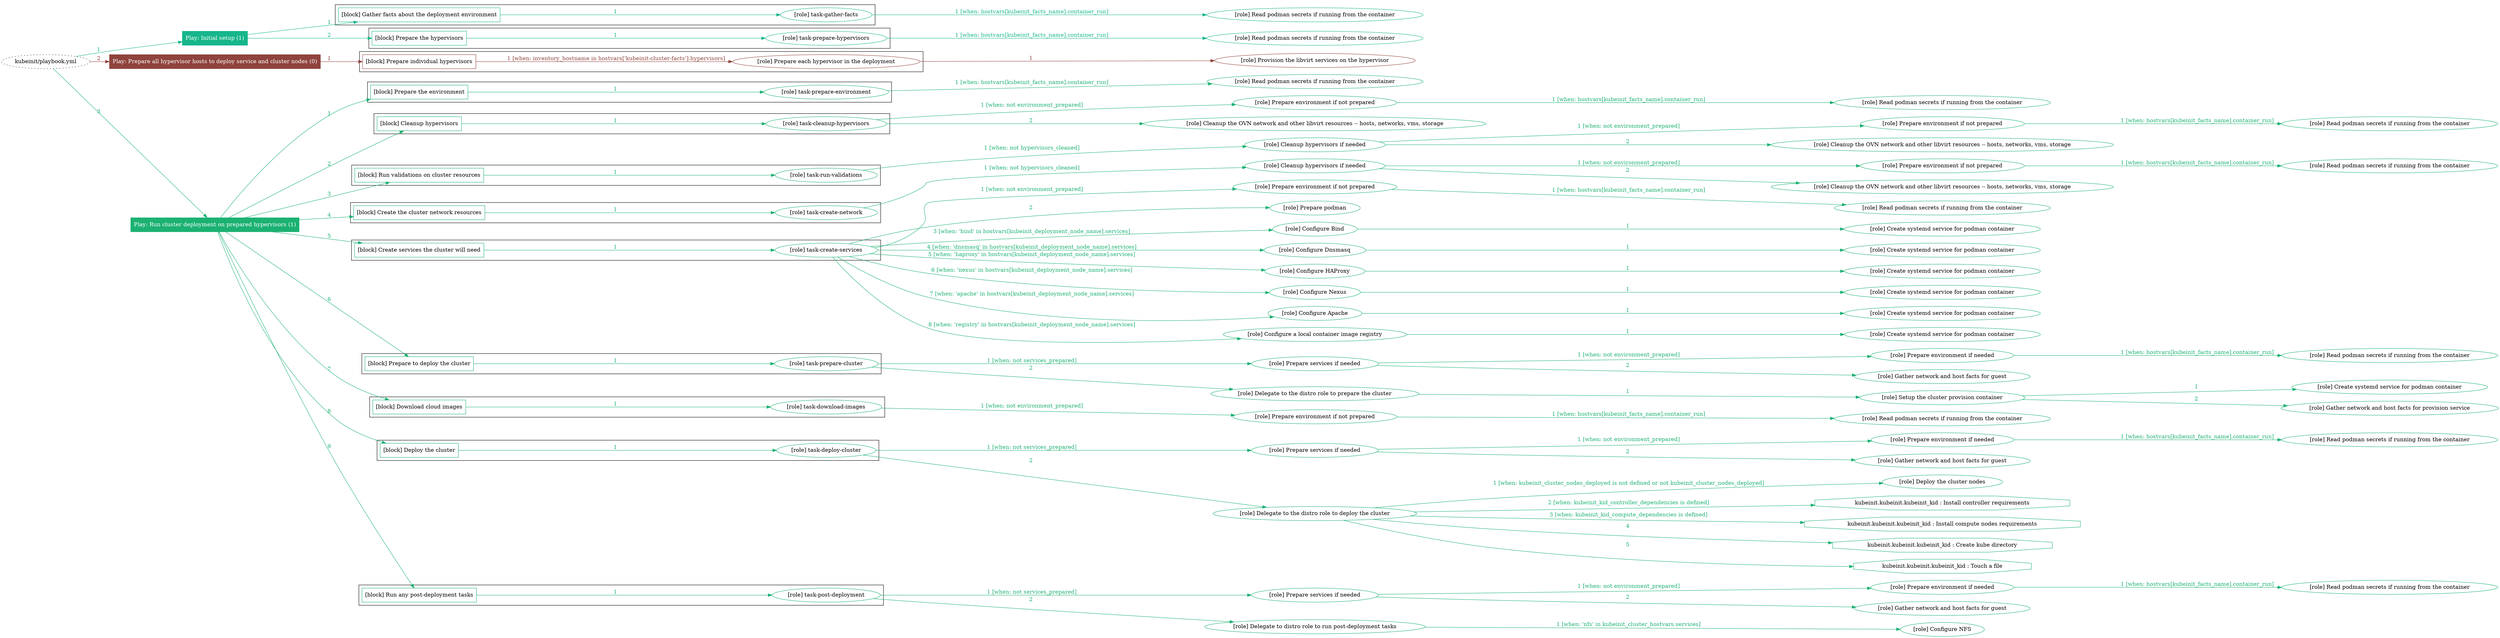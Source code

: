 digraph {
	graph [concentrate=true ordering=in rankdir=LR ratio=fill]
	edge [esep=5 sep=10]
	"kubeinit/playbook.yml" [id=root_node style=dotted]
	play_b2dc2f00 [label="Play: Initial setup (1)" color="#16b68a" fontcolor="#ffffff" id=play_b2dc2f00 shape=box style=filled tooltip=localhost]
	"kubeinit/playbook.yml" -> play_b2dc2f00 [label="1 " color="#16b68a" fontcolor="#16b68a" id=edge_ae2e0631 labeltooltip="1 " tooltip="1 "]
	subgraph "Read podman secrets if running from the container" {
		role_23769f5d [label="[role] Read podman secrets if running from the container" color="#16b68a" id=role_23769f5d tooltip="Read podman secrets if running from the container"]
	}
	subgraph "task-gather-facts" {
		role_fcb0ddf7 [label="[role] task-gather-facts" color="#16b68a" id=role_fcb0ddf7 tooltip="task-gather-facts"]
		role_fcb0ddf7 -> role_23769f5d [label="1 [when: hostvars[kubeinit_facts_name].container_run]" color="#16b68a" fontcolor="#16b68a" id=edge_629bc948 labeltooltip="1 [when: hostvars[kubeinit_facts_name].container_run]" tooltip="1 [when: hostvars[kubeinit_facts_name].container_run]"]
	}
	subgraph "Read podman secrets if running from the container" {
		role_01f9ccd1 [label="[role] Read podman secrets if running from the container" color="#16b68a" id=role_01f9ccd1 tooltip="Read podman secrets if running from the container"]
	}
	subgraph "task-prepare-hypervisors" {
		role_d532a8a9 [label="[role] task-prepare-hypervisors" color="#16b68a" id=role_d532a8a9 tooltip="task-prepare-hypervisors"]
		role_d532a8a9 -> role_01f9ccd1 [label="1 [when: hostvars[kubeinit_facts_name].container_run]" color="#16b68a" fontcolor="#16b68a" id=edge_57a9b134 labeltooltip="1 [when: hostvars[kubeinit_facts_name].container_run]" tooltip="1 [when: hostvars[kubeinit_facts_name].container_run]"]
	}
	subgraph "Play: Initial setup (1)" {
		play_b2dc2f00 -> block_96e8b144 [label=1 color="#16b68a" fontcolor="#16b68a" id=edge_a339e653 labeltooltip=1 tooltip=1]
		subgraph cluster_block_96e8b144 {
			block_96e8b144 [label="[block] Gather facts about the deployment environment" color="#16b68a" id=block_96e8b144 labeltooltip="Gather facts about the deployment environment" shape=box tooltip="Gather facts about the deployment environment"]
			block_96e8b144 -> role_fcb0ddf7 [label="1 " color="#16b68a" fontcolor="#16b68a" id=edge_9059def3 labeltooltip="1 " tooltip="1 "]
		}
		play_b2dc2f00 -> block_fc82bd63 [label=2 color="#16b68a" fontcolor="#16b68a" id=edge_5963de3c labeltooltip=2 tooltip=2]
		subgraph cluster_block_fc82bd63 {
			block_fc82bd63 [label="[block] Prepare the hypervisors" color="#16b68a" id=block_fc82bd63 labeltooltip="Prepare the hypervisors" shape=box tooltip="Prepare the hypervisors"]
			block_fc82bd63 -> role_d532a8a9 [label="1 " color="#16b68a" fontcolor="#16b68a" id=edge_8099e6a9 labeltooltip="1 " tooltip="1 "]
		}
	}
	play_84833018 [label="Play: Prepare all hypervisor hosts to deploy service and cluster nodes (0)" color="#8f433d" fontcolor="#ffffff" id=play_84833018 shape=box style=filled tooltip="Play: Prepare all hypervisor hosts to deploy service and cluster nodes (0)"]
	"kubeinit/playbook.yml" -> play_84833018 [label="2 " color="#8f433d" fontcolor="#8f433d" id=edge_4343f357 labeltooltip="2 " tooltip="2 "]
	subgraph "Provision the libvirt services on the hypervisor" {
		role_b67a4761 [label="[role] Provision the libvirt services on the hypervisor" color="#8f433d" id=role_b67a4761 tooltip="Provision the libvirt services on the hypervisor"]
	}
	subgraph "Prepare each hypervisor in the deployment" {
		role_ddf169e4 [label="[role] Prepare each hypervisor in the deployment" color="#8f433d" id=role_ddf169e4 tooltip="Prepare each hypervisor in the deployment"]
		role_ddf169e4 -> role_b67a4761 [label="1 " color="#8f433d" fontcolor="#8f433d" id=edge_27afbf69 labeltooltip="1 " tooltip="1 "]
	}
	subgraph "Play: Prepare all hypervisor hosts to deploy service and cluster nodes (0)" {
		play_84833018 -> block_acebc8e0 [label=1 color="#8f433d" fontcolor="#8f433d" id=edge_341c54c3 labeltooltip=1 tooltip=1]
		subgraph cluster_block_acebc8e0 {
			block_acebc8e0 [label="[block] Prepare individual hypervisors" color="#8f433d" id=block_acebc8e0 labeltooltip="Prepare individual hypervisors" shape=box tooltip="Prepare individual hypervisors"]
			block_acebc8e0 -> role_ddf169e4 [label="1 [when: inventory_hostname in hostvars['kubeinit-cluster-facts'].hypervisors]" color="#8f433d" fontcolor="#8f433d" id=edge_9de8d873 labeltooltip="1 [when: inventory_hostname in hostvars['kubeinit-cluster-facts'].hypervisors]" tooltip="1 [when: inventory_hostname in hostvars['kubeinit-cluster-facts'].hypervisors]"]
		}
	}
	play_faa0834d [label="Play: Run cluster deployment on prepared hypervisors (1)" color="#1bb172" fontcolor="#ffffff" id=play_faa0834d shape=box style=filled tooltip=localhost]
	"kubeinit/playbook.yml" -> play_faa0834d [label="3 " color="#1bb172" fontcolor="#1bb172" id=edge_d48c9e12 labeltooltip="3 " tooltip="3 "]
	subgraph "Read podman secrets if running from the container" {
		role_d6dcbfda [label="[role] Read podman secrets if running from the container" color="#1bb172" id=role_d6dcbfda tooltip="Read podman secrets if running from the container"]
	}
	subgraph "task-prepare-environment" {
		role_714c01e5 [label="[role] task-prepare-environment" color="#1bb172" id=role_714c01e5 tooltip="task-prepare-environment"]
		role_714c01e5 -> role_d6dcbfda [label="1 [when: hostvars[kubeinit_facts_name].container_run]" color="#1bb172" fontcolor="#1bb172" id=edge_34ae07f7 labeltooltip="1 [when: hostvars[kubeinit_facts_name].container_run]" tooltip="1 [when: hostvars[kubeinit_facts_name].container_run]"]
	}
	subgraph "Read podman secrets if running from the container" {
		role_8077b3b0 [label="[role] Read podman secrets if running from the container" color="#1bb172" id=role_8077b3b0 tooltip="Read podman secrets if running from the container"]
	}
	subgraph "Prepare environment if not prepared" {
		role_6a53c871 [label="[role] Prepare environment if not prepared" color="#1bb172" id=role_6a53c871 tooltip="Prepare environment if not prepared"]
		role_6a53c871 -> role_8077b3b0 [label="1 [when: hostvars[kubeinit_facts_name].container_run]" color="#1bb172" fontcolor="#1bb172" id=edge_6f192127 labeltooltip="1 [when: hostvars[kubeinit_facts_name].container_run]" tooltip="1 [when: hostvars[kubeinit_facts_name].container_run]"]
	}
	subgraph "Cleanup the OVN network and other libvirt resources -- hosts, networks, vms, storage" {
		role_a13d5452 [label="[role] Cleanup the OVN network and other libvirt resources -- hosts, networks, vms, storage" color="#1bb172" id=role_a13d5452 tooltip="Cleanup the OVN network and other libvirt resources -- hosts, networks, vms, storage"]
	}
	subgraph "task-cleanup-hypervisors" {
		role_c2fa724c [label="[role] task-cleanup-hypervisors" color="#1bb172" id=role_c2fa724c tooltip="task-cleanup-hypervisors"]
		role_c2fa724c -> role_6a53c871 [label="1 [when: not environment_prepared]" color="#1bb172" fontcolor="#1bb172" id=edge_4b2d35b0 labeltooltip="1 [when: not environment_prepared]" tooltip="1 [when: not environment_prepared]"]
		role_c2fa724c -> role_a13d5452 [label="2 " color="#1bb172" fontcolor="#1bb172" id=edge_0b3bf99d labeltooltip="2 " tooltip="2 "]
	}
	subgraph "Read podman secrets if running from the container" {
		role_f3438efb [label="[role] Read podman secrets if running from the container" color="#1bb172" id=role_f3438efb tooltip="Read podman secrets if running from the container"]
	}
	subgraph "Prepare environment if not prepared" {
		role_242c6b86 [label="[role] Prepare environment if not prepared" color="#1bb172" id=role_242c6b86 tooltip="Prepare environment if not prepared"]
		role_242c6b86 -> role_f3438efb [label="1 [when: hostvars[kubeinit_facts_name].container_run]" color="#1bb172" fontcolor="#1bb172" id=edge_330497d0 labeltooltip="1 [when: hostvars[kubeinit_facts_name].container_run]" tooltip="1 [when: hostvars[kubeinit_facts_name].container_run]"]
	}
	subgraph "Cleanup the OVN network and other libvirt resources -- hosts, networks, vms, storage" {
		role_a96da228 [label="[role] Cleanup the OVN network and other libvirt resources -- hosts, networks, vms, storage" color="#1bb172" id=role_a96da228 tooltip="Cleanup the OVN network and other libvirt resources -- hosts, networks, vms, storage"]
	}
	subgraph "Cleanup hypervisors if needed" {
		role_c7a3ad7b [label="[role] Cleanup hypervisors if needed" color="#1bb172" id=role_c7a3ad7b tooltip="Cleanup hypervisors if needed"]
		role_c7a3ad7b -> role_242c6b86 [label="1 [when: not environment_prepared]" color="#1bb172" fontcolor="#1bb172" id=edge_14c05975 labeltooltip="1 [when: not environment_prepared]" tooltip="1 [when: not environment_prepared]"]
		role_c7a3ad7b -> role_a96da228 [label="2 " color="#1bb172" fontcolor="#1bb172" id=edge_328445c3 labeltooltip="2 " tooltip="2 "]
	}
	subgraph "task-run-validations" {
		role_a1c9cf12 [label="[role] task-run-validations" color="#1bb172" id=role_a1c9cf12 tooltip="task-run-validations"]
		role_a1c9cf12 -> role_c7a3ad7b [label="1 [when: not hypervisors_cleaned]" color="#1bb172" fontcolor="#1bb172" id=edge_679f36cc labeltooltip="1 [when: not hypervisors_cleaned]" tooltip="1 [when: not hypervisors_cleaned]"]
	}
	subgraph "Read podman secrets if running from the container" {
		role_86cc377b [label="[role] Read podman secrets if running from the container" color="#1bb172" id=role_86cc377b tooltip="Read podman secrets if running from the container"]
	}
	subgraph "Prepare environment if not prepared" {
		role_99f8507b [label="[role] Prepare environment if not prepared" color="#1bb172" id=role_99f8507b tooltip="Prepare environment if not prepared"]
		role_99f8507b -> role_86cc377b [label="1 [when: hostvars[kubeinit_facts_name].container_run]" color="#1bb172" fontcolor="#1bb172" id=edge_f521bfce labeltooltip="1 [when: hostvars[kubeinit_facts_name].container_run]" tooltip="1 [when: hostvars[kubeinit_facts_name].container_run]"]
	}
	subgraph "Cleanup the OVN network and other libvirt resources -- hosts, networks, vms, storage" {
		role_f8e5208f [label="[role] Cleanup the OVN network and other libvirt resources -- hosts, networks, vms, storage" color="#1bb172" id=role_f8e5208f tooltip="Cleanup the OVN network and other libvirt resources -- hosts, networks, vms, storage"]
	}
	subgraph "Cleanup hypervisors if needed" {
		role_ec73fc58 [label="[role] Cleanup hypervisors if needed" color="#1bb172" id=role_ec73fc58 tooltip="Cleanup hypervisors if needed"]
		role_ec73fc58 -> role_99f8507b [label="1 [when: not environment_prepared]" color="#1bb172" fontcolor="#1bb172" id=edge_4ae29fa6 labeltooltip="1 [when: not environment_prepared]" tooltip="1 [when: not environment_prepared]"]
		role_ec73fc58 -> role_f8e5208f [label="2 " color="#1bb172" fontcolor="#1bb172" id=edge_431057c7 labeltooltip="2 " tooltip="2 "]
	}
	subgraph "task-create-network" {
		role_1adaad56 [label="[role] task-create-network" color="#1bb172" id=role_1adaad56 tooltip="task-create-network"]
		role_1adaad56 -> role_ec73fc58 [label="1 [when: not hypervisors_cleaned]" color="#1bb172" fontcolor="#1bb172" id=edge_dc68ad7d labeltooltip="1 [when: not hypervisors_cleaned]" tooltip="1 [when: not hypervisors_cleaned]"]
	}
	subgraph "Read podman secrets if running from the container" {
		role_24c66778 [label="[role] Read podman secrets if running from the container" color="#1bb172" id=role_24c66778 tooltip="Read podman secrets if running from the container"]
	}
	subgraph "Prepare environment if not prepared" {
		role_0f94b3af [label="[role] Prepare environment if not prepared" color="#1bb172" id=role_0f94b3af tooltip="Prepare environment if not prepared"]
		role_0f94b3af -> role_24c66778 [label="1 [when: hostvars[kubeinit_facts_name].container_run]" color="#1bb172" fontcolor="#1bb172" id=edge_24587acf labeltooltip="1 [when: hostvars[kubeinit_facts_name].container_run]" tooltip="1 [when: hostvars[kubeinit_facts_name].container_run]"]
	}
	subgraph "Prepare podman" {
		role_c1859987 [label="[role] Prepare podman" color="#1bb172" id=role_c1859987 tooltip="Prepare podman"]
	}
	subgraph "Create systemd service for podman container" {
		role_ba538997 [label="[role] Create systemd service for podman container" color="#1bb172" id=role_ba538997 tooltip="Create systemd service for podman container"]
	}
	subgraph "Configure Bind" {
		role_53a26b4f [label="[role] Configure Bind" color="#1bb172" id=role_53a26b4f tooltip="Configure Bind"]
		role_53a26b4f -> role_ba538997 [label="1 " color="#1bb172" fontcolor="#1bb172" id=edge_216eb8e0 labeltooltip="1 " tooltip="1 "]
	}
	subgraph "Create systemd service for podman container" {
		role_6fde2e6c [label="[role] Create systemd service for podman container" color="#1bb172" id=role_6fde2e6c tooltip="Create systemd service for podman container"]
	}
	subgraph "Configure Dnsmasq" {
		role_a5267df9 [label="[role] Configure Dnsmasq" color="#1bb172" id=role_a5267df9 tooltip="Configure Dnsmasq"]
		role_a5267df9 -> role_6fde2e6c [label="1 " color="#1bb172" fontcolor="#1bb172" id=edge_fcce9276 labeltooltip="1 " tooltip="1 "]
	}
	subgraph "Create systemd service for podman container" {
		role_443b8e9f [label="[role] Create systemd service for podman container" color="#1bb172" id=role_443b8e9f tooltip="Create systemd service for podman container"]
	}
	subgraph "Configure HAProxy" {
		role_5a71ba00 [label="[role] Configure HAProxy" color="#1bb172" id=role_5a71ba00 tooltip="Configure HAProxy"]
		role_5a71ba00 -> role_443b8e9f [label="1 " color="#1bb172" fontcolor="#1bb172" id=edge_c194fd62 labeltooltip="1 " tooltip="1 "]
	}
	subgraph "Create systemd service for podman container" {
		role_a79bef34 [label="[role] Create systemd service for podman container" color="#1bb172" id=role_a79bef34 tooltip="Create systemd service for podman container"]
	}
	subgraph "Configure Nexus" {
		role_96f0c6b2 [label="[role] Configure Nexus" color="#1bb172" id=role_96f0c6b2 tooltip="Configure Nexus"]
		role_96f0c6b2 -> role_a79bef34 [label="1 " color="#1bb172" fontcolor="#1bb172" id=edge_bbaee73b labeltooltip="1 " tooltip="1 "]
	}
	subgraph "Create systemd service for podman container" {
		role_509c3522 [label="[role] Create systemd service for podman container" color="#1bb172" id=role_509c3522 tooltip="Create systemd service for podman container"]
	}
	subgraph "Configure Apache" {
		role_489e49cf [label="[role] Configure Apache" color="#1bb172" id=role_489e49cf tooltip="Configure Apache"]
		role_489e49cf -> role_509c3522 [label="1 " color="#1bb172" fontcolor="#1bb172" id=edge_b133bc3d labeltooltip="1 " tooltip="1 "]
	}
	subgraph "Create systemd service for podman container" {
		role_96c1b979 [label="[role] Create systemd service for podman container" color="#1bb172" id=role_96c1b979 tooltip="Create systemd service for podman container"]
	}
	subgraph "Configure a local container image registry" {
		role_af546e5c [label="[role] Configure a local container image registry" color="#1bb172" id=role_af546e5c tooltip="Configure a local container image registry"]
		role_af546e5c -> role_96c1b979 [label="1 " color="#1bb172" fontcolor="#1bb172" id=edge_a7b46001 labeltooltip="1 " tooltip="1 "]
	}
	subgraph "task-create-services" {
		role_c061e825 [label="[role] task-create-services" color="#1bb172" id=role_c061e825 tooltip="task-create-services"]
		role_c061e825 -> role_0f94b3af [label="1 [when: not environment_prepared]" color="#1bb172" fontcolor="#1bb172" id=edge_2d7a1f58 labeltooltip="1 [when: not environment_prepared]" tooltip="1 [when: not environment_prepared]"]
		role_c061e825 -> role_c1859987 [label="2 " color="#1bb172" fontcolor="#1bb172" id=edge_d3f01175 labeltooltip="2 " tooltip="2 "]
		role_c061e825 -> role_53a26b4f [label="3 [when: 'bind' in hostvars[kubeinit_deployment_node_name].services]" color="#1bb172" fontcolor="#1bb172" id=edge_3c604482 labeltooltip="3 [when: 'bind' in hostvars[kubeinit_deployment_node_name].services]" tooltip="3 [when: 'bind' in hostvars[kubeinit_deployment_node_name].services]"]
		role_c061e825 -> role_a5267df9 [label="4 [when: 'dnsmasq' in hostvars[kubeinit_deployment_node_name].services]" color="#1bb172" fontcolor="#1bb172" id=edge_d6e5f146 labeltooltip="4 [when: 'dnsmasq' in hostvars[kubeinit_deployment_node_name].services]" tooltip="4 [when: 'dnsmasq' in hostvars[kubeinit_deployment_node_name].services]"]
		role_c061e825 -> role_5a71ba00 [label="5 [when: 'haproxy' in hostvars[kubeinit_deployment_node_name].services]" color="#1bb172" fontcolor="#1bb172" id=edge_8dc760df labeltooltip="5 [when: 'haproxy' in hostvars[kubeinit_deployment_node_name].services]" tooltip="5 [when: 'haproxy' in hostvars[kubeinit_deployment_node_name].services]"]
		role_c061e825 -> role_96f0c6b2 [label="6 [when: 'nexus' in hostvars[kubeinit_deployment_node_name].services]" color="#1bb172" fontcolor="#1bb172" id=edge_138fc3b4 labeltooltip="6 [when: 'nexus' in hostvars[kubeinit_deployment_node_name].services]" tooltip="6 [when: 'nexus' in hostvars[kubeinit_deployment_node_name].services]"]
		role_c061e825 -> role_489e49cf [label="7 [when: 'apache' in hostvars[kubeinit_deployment_node_name].services]" color="#1bb172" fontcolor="#1bb172" id=edge_75f9edee labeltooltip="7 [when: 'apache' in hostvars[kubeinit_deployment_node_name].services]" tooltip="7 [when: 'apache' in hostvars[kubeinit_deployment_node_name].services]"]
		role_c061e825 -> role_af546e5c [label="8 [when: 'registry' in hostvars[kubeinit_deployment_node_name].services]" color="#1bb172" fontcolor="#1bb172" id=edge_6e91a175 labeltooltip="8 [when: 'registry' in hostvars[kubeinit_deployment_node_name].services]" tooltip="8 [when: 'registry' in hostvars[kubeinit_deployment_node_name].services]"]
	}
	subgraph "Read podman secrets if running from the container" {
		role_1d42f517 [label="[role] Read podman secrets if running from the container" color="#1bb172" id=role_1d42f517 tooltip="Read podman secrets if running from the container"]
	}
	subgraph "Prepare environment if needed" {
		role_f96a84ce [label="[role] Prepare environment if needed" color="#1bb172" id=role_f96a84ce tooltip="Prepare environment if needed"]
		role_f96a84ce -> role_1d42f517 [label="1 [when: hostvars[kubeinit_facts_name].container_run]" color="#1bb172" fontcolor="#1bb172" id=edge_b7cf6534 labeltooltip="1 [when: hostvars[kubeinit_facts_name].container_run]" tooltip="1 [when: hostvars[kubeinit_facts_name].container_run]"]
	}
	subgraph "Gather network and host facts for guest" {
		role_101f3506 [label="[role] Gather network and host facts for guest" color="#1bb172" id=role_101f3506 tooltip="Gather network and host facts for guest"]
	}
	subgraph "Prepare services if needed" {
		role_7eb4ce75 [label="[role] Prepare services if needed" color="#1bb172" id=role_7eb4ce75 tooltip="Prepare services if needed"]
		role_7eb4ce75 -> role_f96a84ce [label="1 [when: not environment_prepared]" color="#1bb172" fontcolor="#1bb172" id=edge_b838843d labeltooltip="1 [when: not environment_prepared]" tooltip="1 [when: not environment_prepared]"]
		role_7eb4ce75 -> role_101f3506 [label="2 " color="#1bb172" fontcolor="#1bb172" id=edge_ada539ea labeltooltip="2 " tooltip="2 "]
	}
	subgraph "Create systemd service for podman container" {
		role_721e8474 [label="[role] Create systemd service for podman container" color="#1bb172" id=role_721e8474 tooltip="Create systemd service for podman container"]
	}
	subgraph "Gather network and host facts for provision service" {
		role_84962b42 [label="[role] Gather network and host facts for provision service" color="#1bb172" id=role_84962b42 tooltip="Gather network and host facts for provision service"]
	}
	subgraph "Setup the cluster provision container" {
		role_26025a46 [label="[role] Setup the cluster provision container" color="#1bb172" id=role_26025a46 tooltip="Setup the cluster provision container"]
		role_26025a46 -> role_721e8474 [label="1 " color="#1bb172" fontcolor="#1bb172" id=edge_ac8be248 labeltooltip="1 " tooltip="1 "]
		role_26025a46 -> role_84962b42 [label="2 " color="#1bb172" fontcolor="#1bb172" id=edge_e2bf0da0 labeltooltip="2 " tooltip="2 "]
	}
	subgraph "Delegate to the distro role to prepare the cluster" {
		role_cf4a0a95 [label="[role] Delegate to the distro role to prepare the cluster" color="#1bb172" id=role_cf4a0a95 tooltip="Delegate to the distro role to prepare the cluster"]
		role_cf4a0a95 -> role_26025a46 [label="1 " color="#1bb172" fontcolor="#1bb172" id=edge_c4cbd924 labeltooltip="1 " tooltip="1 "]
	}
	subgraph "task-prepare-cluster" {
		role_fa3118f1 [label="[role] task-prepare-cluster" color="#1bb172" id=role_fa3118f1 tooltip="task-prepare-cluster"]
		role_fa3118f1 -> role_7eb4ce75 [label="1 [when: not services_prepared]" color="#1bb172" fontcolor="#1bb172" id=edge_769586d7 labeltooltip="1 [when: not services_prepared]" tooltip="1 [when: not services_prepared]"]
		role_fa3118f1 -> role_cf4a0a95 [label="2 " color="#1bb172" fontcolor="#1bb172" id=edge_1371ec96 labeltooltip="2 " tooltip="2 "]
	}
	subgraph "Read podman secrets if running from the container" {
		role_ed08ec7a [label="[role] Read podman secrets if running from the container" color="#1bb172" id=role_ed08ec7a tooltip="Read podman secrets if running from the container"]
	}
	subgraph "Prepare environment if not prepared" {
		role_575cbfd8 [label="[role] Prepare environment if not prepared" color="#1bb172" id=role_575cbfd8 tooltip="Prepare environment if not prepared"]
		role_575cbfd8 -> role_ed08ec7a [label="1 [when: hostvars[kubeinit_facts_name].container_run]" color="#1bb172" fontcolor="#1bb172" id=edge_66eb9114 labeltooltip="1 [when: hostvars[kubeinit_facts_name].container_run]" tooltip="1 [when: hostvars[kubeinit_facts_name].container_run]"]
	}
	subgraph "task-download-images" {
		role_e55ec5fa [label="[role] task-download-images" color="#1bb172" id=role_e55ec5fa tooltip="task-download-images"]
		role_e55ec5fa -> role_575cbfd8 [label="1 [when: not environment_prepared]" color="#1bb172" fontcolor="#1bb172" id=edge_20f30dbf labeltooltip="1 [when: not environment_prepared]" tooltip="1 [when: not environment_prepared]"]
	}
	subgraph "Read podman secrets if running from the container" {
		role_2c6d0ce7 [label="[role] Read podman secrets if running from the container" color="#1bb172" id=role_2c6d0ce7 tooltip="Read podman secrets if running from the container"]
	}
	subgraph "Prepare environment if needed" {
		role_b508dcdd [label="[role] Prepare environment if needed" color="#1bb172" id=role_b508dcdd tooltip="Prepare environment if needed"]
		role_b508dcdd -> role_2c6d0ce7 [label="1 [when: hostvars[kubeinit_facts_name].container_run]" color="#1bb172" fontcolor="#1bb172" id=edge_3f1f91ae labeltooltip="1 [when: hostvars[kubeinit_facts_name].container_run]" tooltip="1 [when: hostvars[kubeinit_facts_name].container_run]"]
	}
	subgraph "Gather network and host facts for guest" {
		role_b7d10194 [label="[role] Gather network and host facts for guest" color="#1bb172" id=role_b7d10194 tooltip="Gather network and host facts for guest"]
	}
	subgraph "Prepare services if needed" {
		role_3d9e70c3 [label="[role] Prepare services if needed" color="#1bb172" id=role_3d9e70c3 tooltip="Prepare services if needed"]
		role_3d9e70c3 -> role_b508dcdd [label="1 [when: not environment_prepared]" color="#1bb172" fontcolor="#1bb172" id=edge_dce6a72a labeltooltip="1 [when: not environment_prepared]" tooltip="1 [when: not environment_prepared]"]
		role_3d9e70c3 -> role_b7d10194 [label="2 " color="#1bb172" fontcolor="#1bb172" id=edge_2ff5cc0b labeltooltip="2 " tooltip="2 "]
	}
	subgraph "Deploy the cluster nodes" {
		role_0cf5611e [label="[role] Deploy the cluster nodes" color="#1bb172" id=role_0cf5611e tooltip="Deploy the cluster nodes"]
	}
	subgraph "Delegate to the distro role to deploy the cluster" {
		role_2e5f08e8 [label="[role] Delegate to the distro role to deploy the cluster" color="#1bb172" id=role_2e5f08e8 tooltip="Delegate to the distro role to deploy the cluster"]
		role_2e5f08e8 -> role_0cf5611e [label="1 [when: kubeinit_cluster_nodes_deployed is not defined or not kubeinit_cluster_nodes_deployed]" color="#1bb172" fontcolor="#1bb172" id=edge_38ba9052 labeltooltip="1 [when: kubeinit_cluster_nodes_deployed is not defined or not kubeinit_cluster_nodes_deployed]" tooltip="1 [when: kubeinit_cluster_nodes_deployed is not defined or not kubeinit_cluster_nodes_deployed]"]
		task_eebd4fb1 [label="kubeinit.kubeinit.kubeinit_kid : Install controller requirements" color="#1bb172" id=task_eebd4fb1 shape=octagon tooltip="kubeinit.kubeinit.kubeinit_kid : Install controller requirements"]
		role_2e5f08e8 -> task_eebd4fb1 [label="2 [when: kubeinit_kid_controller_dependencies is defined]" color="#1bb172" fontcolor="#1bb172" id=edge_39f6fa0c labeltooltip="2 [when: kubeinit_kid_controller_dependencies is defined]" tooltip="2 [when: kubeinit_kid_controller_dependencies is defined]"]
		task_da20f963 [label="kubeinit.kubeinit.kubeinit_kid : Install compute nodes requirements" color="#1bb172" id=task_da20f963 shape=octagon tooltip="kubeinit.kubeinit.kubeinit_kid : Install compute nodes requirements"]
		role_2e5f08e8 -> task_da20f963 [label="3 [when: kubeinit_kid_compute_dependencies is defined]" color="#1bb172" fontcolor="#1bb172" id=edge_9f861453 labeltooltip="3 [when: kubeinit_kid_compute_dependencies is defined]" tooltip="3 [when: kubeinit_kid_compute_dependencies is defined]"]
		task_93ca36d6 [label="kubeinit.kubeinit.kubeinit_kid : Create kube directory" color="#1bb172" id=task_93ca36d6 shape=octagon tooltip="kubeinit.kubeinit.kubeinit_kid : Create kube directory"]
		role_2e5f08e8 -> task_93ca36d6 [label="4 " color="#1bb172" fontcolor="#1bb172" id=edge_497ddb9e labeltooltip="4 " tooltip="4 "]
		task_83035307 [label="kubeinit.kubeinit.kubeinit_kid : Touch a file" color="#1bb172" id=task_83035307 shape=octagon tooltip="kubeinit.kubeinit.kubeinit_kid : Touch a file"]
		role_2e5f08e8 -> task_83035307 [label="5 " color="#1bb172" fontcolor="#1bb172" id=edge_f658e892 labeltooltip="5 " tooltip="5 "]
	}
	subgraph "task-deploy-cluster" {
		role_57638326 [label="[role] task-deploy-cluster" color="#1bb172" id=role_57638326 tooltip="task-deploy-cluster"]
		role_57638326 -> role_3d9e70c3 [label="1 [when: not services_prepared]" color="#1bb172" fontcolor="#1bb172" id=edge_5ee5bb65 labeltooltip="1 [when: not services_prepared]" tooltip="1 [when: not services_prepared]"]
		role_57638326 -> role_2e5f08e8 [label="2 " color="#1bb172" fontcolor="#1bb172" id=edge_20e50966 labeltooltip="2 " tooltip="2 "]
	}
	subgraph "Read podman secrets if running from the container" {
		role_0494a796 [label="[role] Read podman secrets if running from the container" color="#1bb172" id=role_0494a796 tooltip="Read podman secrets if running from the container"]
	}
	subgraph "Prepare environment if needed" {
		role_069bac98 [label="[role] Prepare environment if needed" color="#1bb172" id=role_069bac98 tooltip="Prepare environment if needed"]
		role_069bac98 -> role_0494a796 [label="1 [when: hostvars[kubeinit_facts_name].container_run]" color="#1bb172" fontcolor="#1bb172" id=edge_d46b108f labeltooltip="1 [when: hostvars[kubeinit_facts_name].container_run]" tooltip="1 [when: hostvars[kubeinit_facts_name].container_run]"]
	}
	subgraph "Gather network and host facts for guest" {
		role_138d3489 [label="[role] Gather network and host facts for guest" color="#1bb172" id=role_138d3489 tooltip="Gather network and host facts for guest"]
	}
	subgraph "Prepare services if needed" {
		role_6728177b [label="[role] Prepare services if needed" color="#1bb172" id=role_6728177b tooltip="Prepare services if needed"]
		role_6728177b -> role_069bac98 [label="1 [when: not environment_prepared]" color="#1bb172" fontcolor="#1bb172" id=edge_227f99bf labeltooltip="1 [when: not environment_prepared]" tooltip="1 [when: not environment_prepared]"]
		role_6728177b -> role_138d3489 [label="2 " color="#1bb172" fontcolor="#1bb172" id=edge_0fc9c860 labeltooltip="2 " tooltip="2 "]
	}
	subgraph "Configure NFS" {
		role_c4564606 [label="[role] Configure NFS" color="#1bb172" id=role_c4564606 tooltip="Configure NFS"]
	}
	subgraph "Delegate to distro role to run post-deployment tasks" {
		role_2bc574b8 [label="[role] Delegate to distro role to run post-deployment tasks" color="#1bb172" id=role_2bc574b8 tooltip="Delegate to distro role to run post-deployment tasks"]
		role_2bc574b8 -> role_c4564606 [label="1 [when: 'nfs' in kubeinit_cluster_hostvars.services]" color="#1bb172" fontcolor="#1bb172" id=edge_ef4d916c labeltooltip="1 [when: 'nfs' in kubeinit_cluster_hostvars.services]" tooltip="1 [when: 'nfs' in kubeinit_cluster_hostvars.services]"]
	}
	subgraph "task-post-deployment" {
		role_9b8aef54 [label="[role] task-post-deployment" color="#1bb172" id=role_9b8aef54 tooltip="task-post-deployment"]
		role_9b8aef54 -> role_6728177b [label="1 [when: not services_prepared]" color="#1bb172" fontcolor="#1bb172" id=edge_3595b940 labeltooltip="1 [when: not services_prepared]" tooltip="1 [when: not services_prepared]"]
		role_9b8aef54 -> role_2bc574b8 [label="2 " color="#1bb172" fontcolor="#1bb172" id=edge_d8a5d884 labeltooltip="2 " tooltip="2 "]
	}
	subgraph "Play: Run cluster deployment on prepared hypervisors (1)" {
		play_faa0834d -> block_100b3f8f [label=1 color="#1bb172" fontcolor="#1bb172" id=edge_5f3cf26a labeltooltip=1 tooltip=1]
		subgraph cluster_block_100b3f8f {
			block_100b3f8f [label="[block] Prepare the environment" color="#1bb172" id=block_100b3f8f labeltooltip="Prepare the environment" shape=box tooltip="Prepare the environment"]
			block_100b3f8f -> role_714c01e5 [label="1 " color="#1bb172" fontcolor="#1bb172" id=edge_0727fc29 labeltooltip="1 " tooltip="1 "]
		}
		play_faa0834d -> block_7699e0c6 [label=2 color="#1bb172" fontcolor="#1bb172" id=edge_4c97ebf0 labeltooltip=2 tooltip=2]
		subgraph cluster_block_7699e0c6 {
			block_7699e0c6 [label="[block] Cleanup hypervisors" color="#1bb172" id=block_7699e0c6 labeltooltip="Cleanup hypervisors" shape=box tooltip="Cleanup hypervisors"]
			block_7699e0c6 -> role_c2fa724c [label="1 " color="#1bb172" fontcolor="#1bb172" id=edge_c3b7ba24 labeltooltip="1 " tooltip="1 "]
		}
		play_faa0834d -> block_39c8a3d7 [label=3 color="#1bb172" fontcolor="#1bb172" id=edge_195aa1b0 labeltooltip=3 tooltip=3]
		subgraph cluster_block_39c8a3d7 {
			block_39c8a3d7 [label="[block] Run validations on cluster resources" color="#1bb172" id=block_39c8a3d7 labeltooltip="Run validations on cluster resources" shape=box tooltip="Run validations on cluster resources"]
			block_39c8a3d7 -> role_a1c9cf12 [label="1 " color="#1bb172" fontcolor="#1bb172" id=edge_c2359cfd labeltooltip="1 " tooltip="1 "]
		}
		play_faa0834d -> block_2fe2e8ad [label=4 color="#1bb172" fontcolor="#1bb172" id=edge_327f4ee1 labeltooltip=4 tooltip=4]
		subgraph cluster_block_2fe2e8ad {
			block_2fe2e8ad [label="[block] Create the cluster network resources" color="#1bb172" id=block_2fe2e8ad labeltooltip="Create the cluster network resources" shape=box tooltip="Create the cluster network resources"]
			block_2fe2e8ad -> role_1adaad56 [label="1 " color="#1bb172" fontcolor="#1bb172" id=edge_43fc13bd labeltooltip="1 " tooltip="1 "]
		}
		play_faa0834d -> block_f844da65 [label=5 color="#1bb172" fontcolor="#1bb172" id=edge_30fbea42 labeltooltip=5 tooltip=5]
		subgraph cluster_block_f844da65 {
			block_f844da65 [label="[block] Create services the cluster will need" color="#1bb172" id=block_f844da65 labeltooltip="Create services the cluster will need" shape=box tooltip="Create services the cluster will need"]
			block_f844da65 -> role_c061e825 [label="1 " color="#1bb172" fontcolor="#1bb172" id=edge_246e9750 labeltooltip="1 " tooltip="1 "]
		}
		play_faa0834d -> block_718e9ac1 [label=6 color="#1bb172" fontcolor="#1bb172" id=edge_d1a618ba labeltooltip=6 tooltip=6]
		subgraph cluster_block_718e9ac1 {
			block_718e9ac1 [label="[block] Prepare to deploy the cluster" color="#1bb172" id=block_718e9ac1 labeltooltip="Prepare to deploy the cluster" shape=box tooltip="Prepare to deploy the cluster"]
			block_718e9ac1 -> role_fa3118f1 [label="1 " color="#1bb172" fontcolor="#1bb172" id=edge_16695cef labeltooltip="1 " tooltip="1 "]
		}
		play_faa0834d -> block_4263956c [label=7 color="#1bb172" fontcolor="#1bb172" id=edge_94cd064b labeltooltip=7 tooltip=7]
		subgraph cluster_block_4263956c {
			block_4263956c [label="[block] Download cloud images" color="#1bb172" id=block_4263956c labeltooltip="Download cloud images" shape=box tooltip="Download cloud images"]
			block_4263956c -> role_e55ec5fa [label="1 " color="#1bb172" fontcolor="#1bb172" id=edge_d82b7d8c labeltooltip="1 " tooltip="1 "]
		}
		play_faa0834d -> block_2698966e [label=8 color="#1bb172" fontcolor="#1bb172" id=edge_0bfca8ef labeltooltip=8 tooltip=8]
		subgraph cluster_block_2698966e {
			block_2698966e [label="[block] Deploy the cluster" color="#1bb172" id=block_2698966e labeltooltip="Deploy the cluster" shape=box tooltip="Deploy the cluster"]
			block_2698966e -> role_57638326 [label="1 " color="#1bb172" fontcolor="#1bb172" id=edge_261d42da labeltooltip="1 " tooltip="1 "]
		}
		play_faa0834d -> block_b963e60b [label=9 color="#1bb172" fontcolor="#1bb172" id=edge_abd16251 labeltooltip=9 tooltip=9]
		subgraph cluster_block_b963e60b {
			block_b963e60b [label="[block] Run any post-deployment tasks" color="#1bb172" id=block_b963e60b labeltooltip="Run any post-deployment tasks" shape=box tooltip="Run any post-deployment tasks"]
			block_b963e60b -> role_9b8aef54 [label="1 " color="#1bb172" fontcolor="#1bb172" id=edge_3a580bf9 labeltooltip="1 " tooltip="1 "]
		}
	}
}

